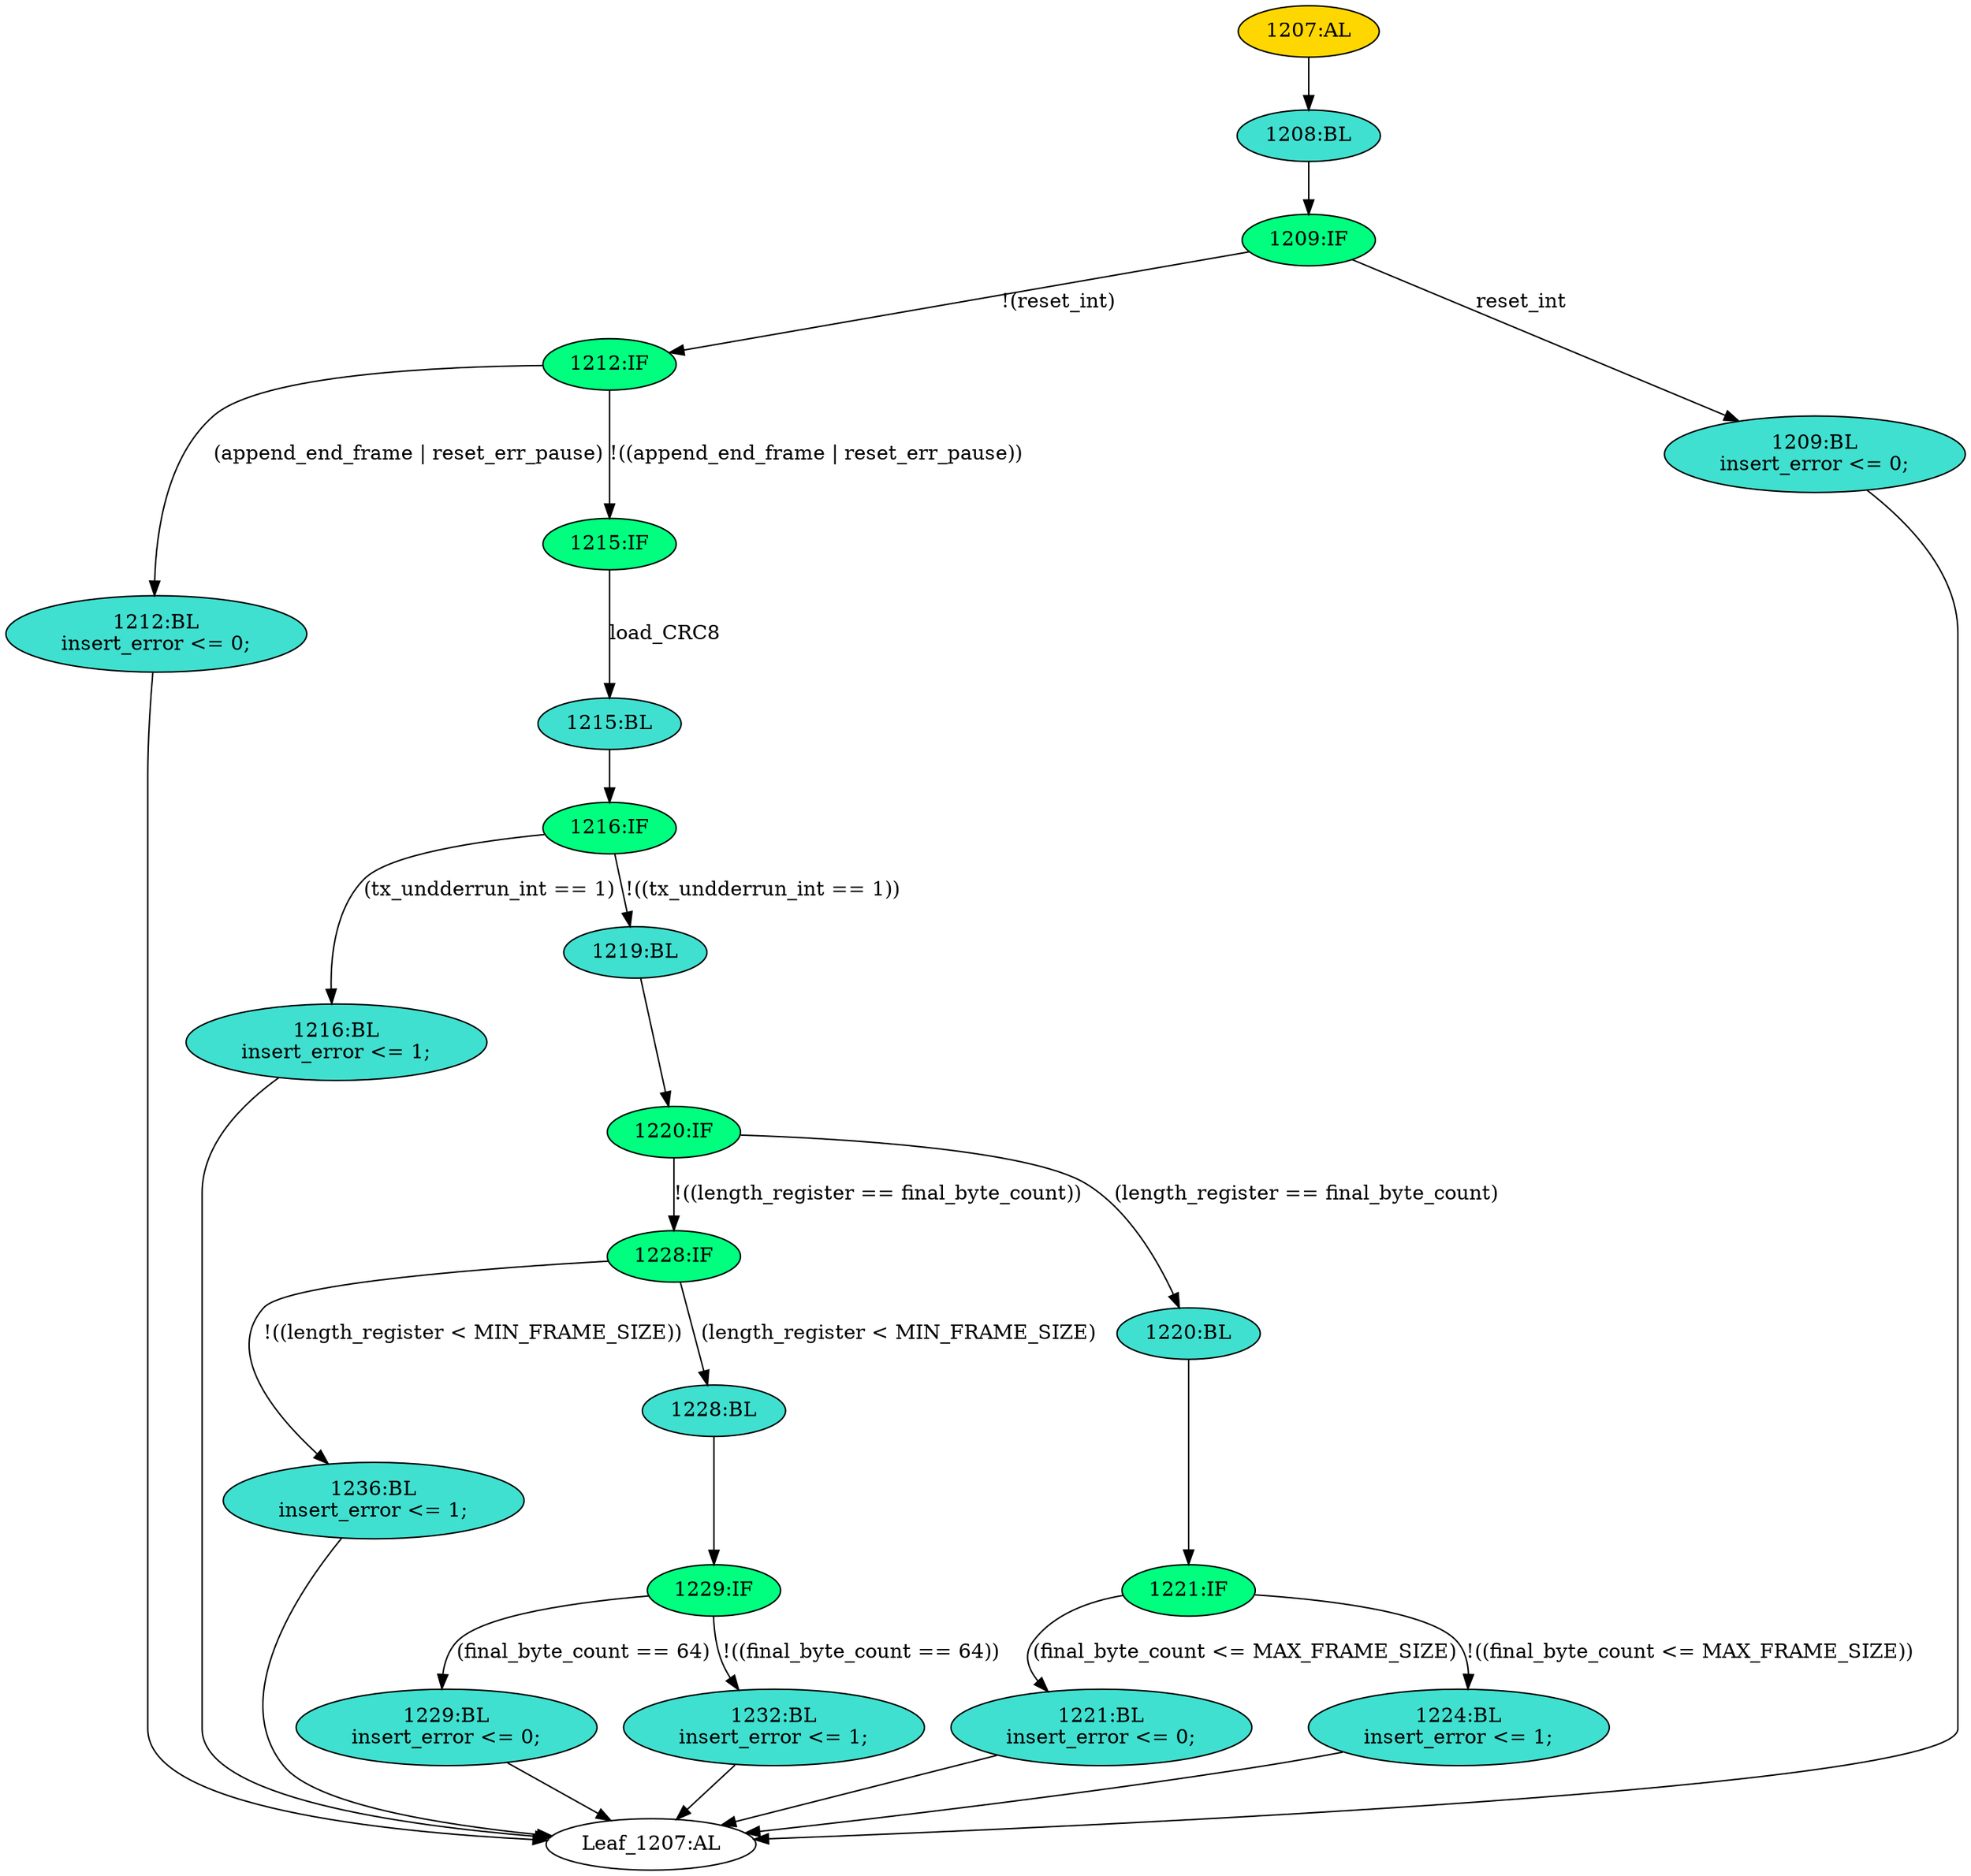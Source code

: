 strict digraph "" {
	node [label="\N"];
	"1212:IF"	 [ast="<pyverilog.vparser.ast.IfStatement object at 0x7f2e12faf050>",
		fillcolor=springgreen,
		label="1212:IF",
		statements="[]",
		style=filled,
		typ=IfStatement];
	"1212:BL"	 [ast="<pyverilog.vparser.ast.Block object at 0x7f2e12fb03d0>",
		fillcolor=turquoise,
		label="1212:BL
insert_error <= 0;",
		statements="[<pyverilog.vparser.ast.NonblockingSubstitution object at 0x7f2e12fb0410>]",
		style=filled,
		typ=Block];
	"1212:IF" -> "1212:BL"	 [cond="['append_end_frame', 'reset_err_pause']",
		label="(append_end_frame | reset_err_pause)",
		lineno=1212];
	"1215:IF"	 [ast="<pyverilog.vparser.ast.IfStatement object at 0x7f2e12faf090>",
		fillcolor=springgreen,
		label="1215:IF",
		statements="[]",
		style=filled,
		typ=IfStatement];
	"1212:IF" -> "1215:IF"	 [cond="['append_end_frame', 'reset_err_pause']",
		label="!((append_end_frame | reset_err_pause))",
		lineno=1212];
	"1228:IF"	 [ast="<pyverilog.vparser.ast.IfStatement object at 0x7f2e12faf1d0>",
		fillcolor=springgreen,
		label="1228:IF",
		statements="[]",
		style=filled,
		typ=IfStatement];
	"1236:BL"	 [ast="<pyverilog.vparser.ast.Block object at 0x7f2e12faf210>",
		fillcolor=turquoise,
		label="1236:BL
insert_error <= 1;",
		statements="[<pyverilog.vparser.ast.NonblockingSubstitution object at 0x7f2e12faf250>]",
		style=filled,
		typ=Block];
	"1228:IF" -> "1236:BL"	 [cond="['length_register', 'MIN_FRAME_SIZE']",
		label="!((length_register < MIN_FRAME_SIZE))",
		lineno=1228];
	"1228:BL"	 [ast="<pyverilog.vparser.ast.Block object at 0x7f2e12faf3d0>",
		fillcolor=turquoise,
		label="1228:BL",
		statements="[]",
		style=filled,
		typ=Block];
	"1228:IF" -> "1228:BL"	 [cond="['length_register', 'MIN_FRAME_SIZE']",
		label="(length_register < MIN_FRAME_SIZE)",
		lineno=1228];
	"1209:BL"	 [ast="<pyverilog.vparser.ast.Block object at 0x7f2e12fb0890>",
		fillcolor=turquoise,
		label="1209:BL
insert_error <= 0;",
		statements="[<pyverilog.vparser.ast.NonblockingSubstitution object at 0x7f2e12fb0710>]",
		style=filled,
		typ=Block];
	"Leaf_1207:AL"	 [def_var="['insert_error']",
		label="Leaf_1207:AL"];
	"1209:BL" -> "Leaf_1207:AL"	 [cond="[]",
		lineno=None];
	"1220:BL"	 [ast="<pyverilog.vparser.ast.Block object at 0x7f2e12fafa10>",
		fillcolor=turquoise,
		label="1220:BL",
		statements="[]",
		style=filled,
		typ=Block];
	"1221:IF"	 [ast="<pyverilog.vparser.ast.IfStatement object at 0x7f2e12fafa50>",
		fillcolor=springgreen,
		label="1221:IF",
		statements="[]",
		style=filled,
		typ=IfStatement];
	"1220:BL" -> "1221:IF"	 [cond="[]",
		lineno=None];
	"1236:BL" -> "Leaf_1207:AL"	 [cond="[]",
		lineno=None];
	"1221:BL"	 [ast="<pyverilog.vparser.ast.Block object at 0x7f2e12fafc50>",
		fillcolor=turquoise,
		label="1221:BL
insert_error <= 0;",
		statements="[<pyverilog.vparser.ast.NonblockingSubstitution object at 0x7f2e12fafc90>]",
		style=filled,
		typ=Block];
	"1221:BL" -> "Leaf_1207:AL"	 [cond="[]",
		lineno=None];
	"1212:BL" -> "Leaf_1207:AL"	 [cond="[]",
		lineno=None];
	"1208:BL"	 [ast="<pyverilog.vparser.ast.Block object at 0x7f2e12fb0910>",
		fillcolor=turquoise,
		label="1208:BL",
		statements="[]",
		style=filled,
		typ=Block];
	"1209:IF"	 [ast="<pyverilog.vparser.ast.IfStatement object at 0x7f2e12fb0950>",
		fillcolor=springgreen,
		label="1209:IF",
		statements="[]",
		style=filled,
		typ=IfStatement];
	"1208:BL" -> "1209:IF"	 [cond="[]",
		lineno=None];
	"1220:IF"	 [ast="<pyverilog.vparser.ast.IfStatement object at 0x7f2e12faf190>",
		fillcolor=springgreen,
		label="1220:IF",
		statements="[]",
		style=filled,
		typ=IfStatement];
	"1220:IF" -> "1228:IF"	 [cond="['length_register', 'final_byte_count']",
		label="!((length_register == final_byte_count))",
		lineno=1220];
	"1220:IF" -> "1220:BL"	 [cond="['length_register', 'final_byte_count']",
		label="(length_register == final_byte_count)",
		lineno=1220];
	"1229:IF"	 [ast="<pyverilog.vparser.ast.IfStatement object at 0x7f2e12faf410>",
		fillcolor=springgreen,
		label="1229:IF",
		statements="[]",
		style=filled,
		typ=IfStatement];
	"1228:BL" -> "1229:IF"	 [cond="[]",
		lineno=None];
	"1209:IF" -> "1212:IF"	 [cond="['reset_int']",
		label="!(reset_int)",
		lineno=1209];
	"1209:IF" -> "1209:BL"	 [cond="['reset_int']",
		label=reset_int,
		lineno=1209];
	"1229:BL"	 [ast="<pyverilog.vparser.ast.Block object at 0x7f2e12faf610>",
		fillcolor=turquoise,
		label="1229:BL
insert_error <= 0;",
		statements="[<pyverilog.vparser.ast.NonblockingSubstitution object at 0x7f2e12faf650>]",
		style=filled,
		typ=Block];
	"1229:BL" -> "Leaf_1207:AL"	 [cond="[]",
		lineno=None];
	"1216:BL"	 [ast="<pyverilog.vparser.ast.Block object at 0x7f2e12fb00d0>",
		fillcolor=turquoise,
		label="1216:BL
insert_error <= 1;",
		statements="[<pyverilog.vparser.ast.NonblockingSubstitution object at 0x7f2e12fb0110>]",
		style=filled,
		typ=Block];
	"1216:BL" -> "Leaf_1207:AL"	 [cond="[]",
		lineno=None];
	"1207:AL"	 [ast="<pyverilog.vparser.ast.Always object at 0x7f2e12fb0a50>",
		clk_sens=True,
		fillcolor=gold,
		label="1207:AL",
		sens="['TX_CLK', 'reset_int']",
		statements="[]",
		style=filled,
		typ=Always,
		use_var="['length_register', 'reset_err_pause', 'MAX_FRAME_SIZE', 'append_end_frame', 'reset_int', 'load_CRC8', 'final_byte_count', 'MIN_\
FRAME_SIZE', 'tx_undderrun_int']"];
	"1207:AL" -> "1208:BL"	 [cond="[]",
		lineno=None];
	"1215:BL"	 [ast="<pyverilog.vparser.ast.Block object at 0x7f2e12faf0d0>",
		fillcolor=turquoise,
		label="1215:BL",
		statements="[]",
		style=filled,
		typ=Block];
	"1216:IF"	 [ast="<pyverilog.vparser.ast.IfStatement object at 0x7f2e12faf110>",
		fillcolor=springgreen,
		label="1216:IF",
		statements="[]",
		style=filled,
		typ=IfStatement];
	"1215:BL" -> "1216:IF"	 [cond="[]",
		lineno=None];
	"1219:BL"	 [ast="<pyverilog.vparser.ast.Block object at 0x7f2e12faf150>",
		fillcolor=turquoise,
		label="1219:BL",
		statements="[]",
		style=filled,
		typ=Block];
	"1219:BL" -> "1220:IF"	 [cond="[]",
		lineno=None];
	"1224:BL"	 [ast="<pyverilog.vparser.ast.Block object at 0x7f2e12fafa90>",
		fillcolor=turquoise,
		label="1224:BL
insert_error <= 1;",
		statements="[<pyverilog.vparser.ast.NonblockingSubstitution object at 0x7f2e12fafad0>]",
		style=filled,
		typ=Block];
	"1224:BL" -> "Leaf_1207:AL"	 [cond="[]",
		lineno=None];
	"1232:BL"	 [ast="<pyverilog.vparser.ast.Block object at 0x7f2e12faf450>",
		fillcolor=turquoise,
		label="1232:BL
insert_error <= 1;",
		statements="[<pyverilog.vparser.ast.NonblockingSubstitution object at 0x7f2e12faf490>]",
		style=filled,
		typ=Block];
	"1232:BL" -> "Leaf_1207:AL"	 [cond="[]",
		lineno=None];
	"1229:IF" -> "1229:BL"	 [cond="['final_byte_count']",
		label="(final_byte_count == 64)",
		lineno=1229];
	"1229:IF" -> "1232:BL"	 [cond="['final_byte_count']",
		label="!((final_byte_count == 64))",
		lineno=1229];
	"1215:IF" -> "1215:BL"	 [cond="['load_CRC8']",
		label=load_CRC8,
		lineno=1215];
	"1216:IF" -> "1216:BL"	 [cond="['tx_undderrun_int']",
		label="(tx_undderrun_int == 1)",
		lineno=1216];
	"1216:IF" -> "1219:BL"	 [cond="['tx_undderrun_int']",
		label="!((tx_undderrun_int == 1))",
		lineno=1216];
	"1221:IF" -> "1221:BL"	 [cond="['final_byte_count', 'MAX_FRAME_SIZE']",
		label="(final_byte_count <= MAX_FRAME_SIZE)",
		lineno=1221];
	"1221:IF" -> "1224:BL"	 [cond="['final_byte_count', 'MAX_FRAME_SIZE']",
		label="!((final_byte_count <= MAX_FRAME_SIZE))",
		lineno=1221];
}
